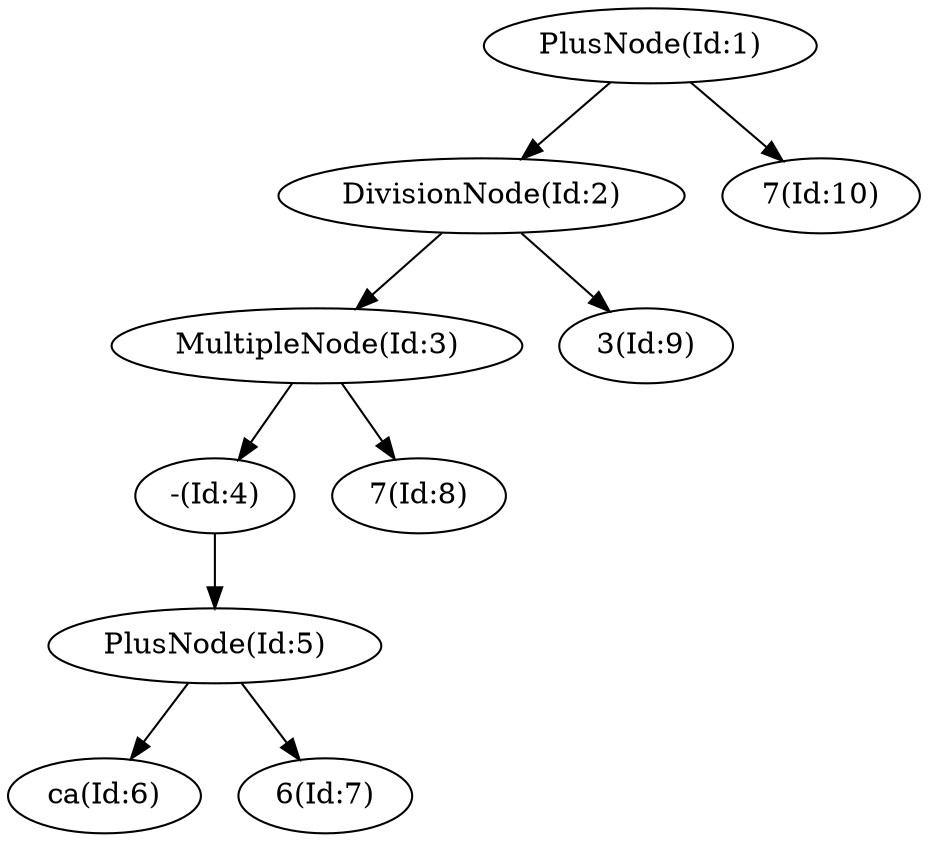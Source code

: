 digraph G{"PlusNode(Id:1)"->"DivisionNode(Id:2)";"PlusNode(Id:1)"->"7(Id:10)";"DivisionNode(Id:2)"->"MultipleNode(Id:3)";"DivisionNode(Id:2)"->"3(Id:9)";"MultipleNode(Id:3)"->"-(Id:4)";"MultipleNode(Id:3)"->"7(Id:8)";"-(Id:4)"->"PlusNode(Id:5)";"PlusNode(Id:5)"->"ca(Id:6)";"PlusNode(Id:5)"->"6(Id:7)";}